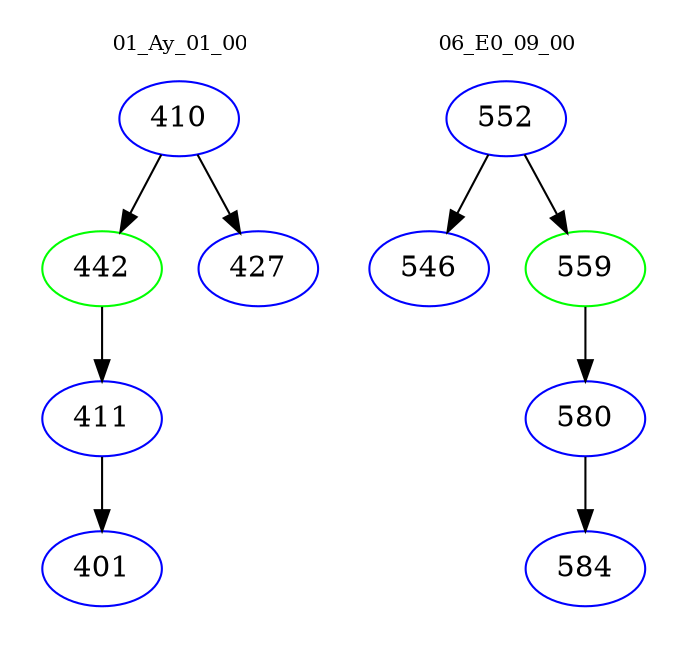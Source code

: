 digraph{
subgraph cluster_0 {
color = white
label = "01_Ay_01_00";
fontsize=10;
T0_410 [label="410", color="blue"]
T0_410 -> T0_442 [color="black"]
T0_442 [label="442", color="green"]
T0_442 -> T0_411 [color="black"]
T0_411 [label="411", color="blue"]
T0_411 -> T0_401 [color="black"]
T0_401 [label="401", color="blue"]
T0_410 -> T0_427 [color="black"]
T0_427 [label="427", color="blue"]
}
subgraph cluster_1 {
color = white
label = "06_E0_09_00";
fontsize=10;
T1_552 [label="552", color="blue"]
T1_552 -> T1_546 [color="black"]
T1_546 [label="546", color="blue"]
T1_552 -> T1_559 [color="black"]
T1_559 [label="559", color="green"]
T1_559 -> T1_580 [color="black"]
T1_580 [label="580", color="blue"]
T1_580 -> T1_584 [color="black"]
T1_584 [label="584", color="blue"]
}
}
